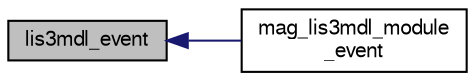digraph "lis3mdl_event"
{
  edge [fontname="FreeSans",fontsize="10",labelfontname="FreeSans",labelfontsize="10"];
  node [fontname="FreeSans",fontsize="10",shape=record];
  rankdir="LR";
  Node1 [label="lis3mdl_event",height=0.2,width=0.4,color="black", fillcolor="grey75", style="filled", fontcolor="black"];
  Node1 -> Node2 [dir="back",color="midnightblue",fontsize="10",style="solid",fontname="FreeSans"];
  Node2 [label="mag_lis3mdl_module\l_event",height=0.2,width=0.4,color="black", fillcolor="white", style="filled",URL="$mag__lis3mdl_8h.html#a8c19f6525e337de402148b12623deaed"];
}
